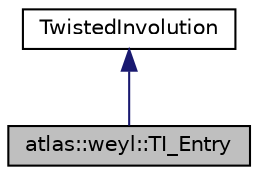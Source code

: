 digraph "atlas::weyl::TI_Entry"
{
  edge [fontname="Helvetica",fontsize="10",labelfontname="Helvetica",labelfontsize="10"];
  node [fontname="Helvetica",fontsize="10",shape=record];
  Node1 [label="atlas::weyl::TI_Entry",height=0.2,width=0.4,color="black", fillcolor="grey75", style="filled", fontcolor="black"];
  Node2 -> Node1 [dir="back",color="midnightblue",fontsize="10",style="solid",fontname="Helvetica"];
  Node2 [label="TwistedInvolution",height=0.2,width=0.4,color="black", fillcolor="white", style="filled",URL="$classatlas_1_1weyl_1_1WeylElt.html",tooltip="Element of a Weyl group. "];
}

